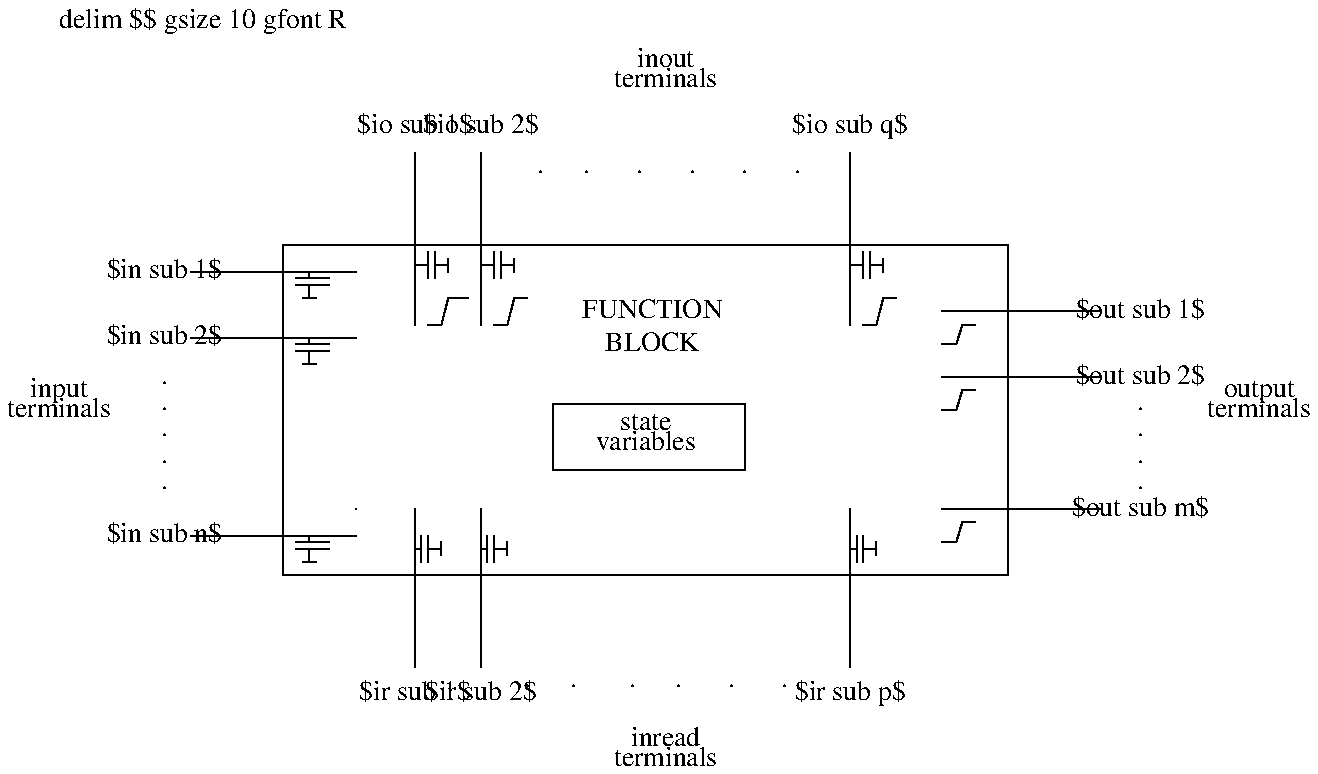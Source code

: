 ' \" @(#)mfig2.pic	 3.1	 03/22/88
.EQ
delim $$
gsize 10
gfont R
.EN
.PS 6.0i
scale = .1

line solid from (0.480000, 0.285000) to (0.480000, 0.292500)
line solid from (0.465000, 0.285000) to (0.480000, 0.285000)
line solid from (0.457500, 0.300000) to (0.457500, 0.270000)
line solid from (0.457500, 0.285000) to (0.457500, 0.300000)
line solid from (0.450000, 0.285000) to (0.457500, 0.285000)
line solid from (0.412500, 0.615000) to (0.412500, 0.600000)
line solid from (0.412500, 0.607500) to (0.412500, 0.615000)
line solid from (0.397500, 0.607500) to (0.412500, 0.607500)
line solid from (0.397500, 0.592500) to (0.397500, 0.607500)
line solid from (0.397500, 0.622500) to (0.397500, 0.592500)
line solid from (0.390000, 0.622500) to (0.390000, 0.592500)
line solid from (0.390000, 0.607500) to (0.390000, 0.622500)
line solid from (0.375000, 0.607500) to (0.390000, 0.607500)
line solid from (0.375000, 0.540000) to (0.375000, 0.585000)
line solid from (0.450000, 0.540000) to (0.450000, 0.577500)
line solid from (0.870000, 0.540000) to (0.870000, 0.577500)
line solid from (0.487500, 0.615000) to (0.487500, 0.600000)
line solid from (0.487500, 0.607500) to (0.487500, 0.615000)
line solid from (0.472500, 0.607500) to (0.487500, 0.607500)
line solid from (0.472500, 0.592500) to (0.472500, 0.607500)
line solid from (0.472500, 0.622500) to (0.472500, 0.592500)
line solid from (0.465000, 0.622500) to (0.465000, 0.592500)
line solid from (0.465000, 0.607500) to (0.465000, 0.622500)
line solid from (0.450000, 0.607500) to (0.465000, 0.607500)
line solid from (0.907500, 0.615000) to (0.907500, 0.600000)
line solid from (0.907500, 0.607500) to (0.907500, 0.615000)
line solid from (0.892500, 0.607500) to (0.907500, 0.607500)
line solid from (0.892500, 0.592500) to (0.892500, 0.607500)
line solid from (0.892500, 0.622500) to (0.892500, 0.592500)
line solid from (0.885000, 0.622500) to (0.885000, 0.592500)
line solid from (0.885000, 0.607500) to (0.885000, 0.622500)
line solid from (0.870000, 0.607500) to (0.885000, 0.607500)
"." at (1.200000, 0.360000)
"." at (1.200000, 0.390000)
"." at (1.200000, 0.420000)
"." at (1.200000, 0.450000)
line solid from (0.307500, 0.330000) to (0.307500, 0.330000)
line solid from (0.225000, 0.255000) to (0.750000, 0.255000)
line solid from (0.750000, 0.630000) to (0.225000, 0.630000)
line solid from (0.225000, 0.630000) to (0.225000, 0.255000)
line solid from (0.225000, 0.255000) to (0.225000, 0.255000)
line solid from (0.120000, 0.600000) to (0.120000, 0.600000)
line solid from (0.120000, 0.600000) to (0.277500, 0.600000)
line solid from (0.277500, 0.600000) to (0.255000, 0.600000)
line solid from (0.255000, 0.600000) to (0.255000, 0.592500)
line solid from (0.255000, 0.592500) to (0.240000, 0.592500)
line solid from (0.240000, 0.592500) to (0.277500, 0.592500)
line solid from (0.240000, 0.585000) to (0.277500, 0.585000)
line solid from (0.277500, 0.585000) to (0.277500, 0.585000)
line solid from (0.277500, 0.585000) to (0.255000, 0.585000)
line solid from (0.255000, 0.585000) to (0.255000, 0.570000)
line solid from (0.255000, 0.570000) to (0.247500, 0.570000)
line solid from (0.247500, 0.570000) to (0.262500, 0.570000)
line solid from (0.307500, 0.600000) to (0.262500, 0.600000)
line solid from (0.307500, 0.525000) to (0.262500, 0.525000)
line solid from (0.247500, 0.495000) to (0.262500, 0.495000)
line solid from (0.255000, 0.495000) to (0.247500, 0.495000)
line solid from (0.255000, 0.510000) to (0.255000, 0.495000)
line solid from (0.277500, 0.510000) to (0.255000, 0.510000)
line solid from (0.277500, 0.510000) to (0.277500, 0.510000)
line solid from (0.240000, 0.510000) to (0.277500, 0.510000)
line solid from (0.240000, 0.517500) to (0.277500, 0.517500)
line solid from (0.255000, 0.517500) to (0.240000, 0.517500)
line solid from (0.255000, 0.525000) to (0.255000, 0.517500)
line solid from (0.277500, 0.525000) to (0.255000, 0.525000)
line solid from (0.120000, 0.525000) to (0.277500, 0.525000)
line solid from (0.120000, 0.525000) to (0.120000, 0.525000)
line solid from (0.307500, 0.300000) to (0.262500, 0.300000)
line solid from (0.247500, 0.270000) to (0.262500, 0.270000)
line solid from (0.255000, 0.270000) to (0.247500, 0.270000)
line solid from (0.255000, 0.285000) to (0.255000, 0.270000)
line solid from (0.277500, 0.285000) to (0.255000, 0.285000)
line solid from (0.277500, 0.285000) to (0.277500, 0.285000)
line solid from (0.240000, 0.285000) to (0.277500, 0.285000)
line solid from (0.240000, 0.292500) to (0.277500, 0.292500)
line solid from (0.255000, 0.292500) to (0.240000, 0.292500)
line solid from (0.255000, 0.300000) to (0.255000, 0.292500)
line solid from (0.277500, 0.300000) to (0.255000, 0.300000)
line solid from (0.120000, 0.300000) to (0.277500, 0.300000)
line solid from (0.120000, 0.300000) to (0.120000, 0.300000)
"$in sub 1$" at (0.090000, 0.600000)
"$in sub 2$" at (0.090000, 0.525000)
"$in sub n$" at (0.090000, 0.300000)
"input" at (-0.030000, 0.465000)
"terminals" at (-0.030000, 0.442500)
"." at (0.090000, 0.480000)
"." at (0.090000, 0.450000)
"." at (0.090000, 0.420000)
"." at (0.090000, 0.390000)
"." at (0.090000, 0.390000)
"." at (0.090000, 0.360000)
line solid from (0.375000, 0.150000) to (0.375000, 0.330000)
line solid from (0.375000, 0.330000) to (0.375000, 0.285000)
line solid from (0.375000, 0.285000) to (0.382500, 0.285000)
line solid from (0.382500, 0.285000) to (0.382500, 0.300000)
line solid from (0.382500, 0.300000) to (0.382500, 0.270000)
line solid from (0.390000, 0.300000) to (0.390000, 0.270000)
line solid from (0.390000, 0.270000) to (0.390000, 0.285000)
line solid from (0.390000, 0.285000) to (0.405000, 0.285000)
line solid from (0.405000, 0.285000) to (0.405000, 0.277500)
line solid from (0.405000, 0.277500) to (0.405000, 0.292500)
line solid from (0.480000, 0.285000) to (0.480000, 0.277500)
line solid from (0.465000, 0.270000) to (0.465000, 0.285000)
line solid from (0.465000, 0.285000) to (0.465000, 0.300000)
line solid from (0.450000, 0.330000) to (0.450000, 0.285000)
line solid from (0.450000, 0.150000) to (0.450000, 0.330000)
line solid from (0.532500, 0.375000) to (0.750000, 0.375000)
line solid from (0.750000, 0.375000) to (0.750000, 0.450000)
line solid from (0.750000, 0.450000) to (0.532500, 0.450000)
line solid from (0.532500, 0.450000) to (0.532500, 0.375000)
line solid from (0.750000, 0.255000) to (0.900000, 0.255000)
line solid from (0.870000, 0.150000) to (0.870000, 0.330000)
line solid from (0.870000, 0.330000) to (0.870000, 0.285000)
line solid from (0.870000, 0.285000) to (0.877500, 0.285000)
line solid from (0.877500, 0.285000) to (0.877500, 0.300000)
line solid from (0.877500, 0.300000) to (0.877500, 0.270000)
line solid from (0.885000, 0.300000) to (0.885000, 0.270000)
line solid from (0.885000, 0.270000) to (0.885000, 0.285000)
line solid from (0.885000, 0.285000) to (0.900000, 0.285000)
line solid from (0.900000, 0.285000) to (0.900000, 0.277500)
line solid from (0.900000, 0.277500) to (0.900000, 0.292500)
line solid from (0.975000, 0.330000) to (1.050000, 0.330000)
line solid from (1.050000, 0.330000) to (1.050000, 0.255000)
line solid from (1.050000, 0.255000) to (0.892500, 0.255000)
line solid from (0.892500, 0.255000) to (1.050000, 0.255000)
line solid from (1.050000, 0.255000) to (1.050000, 0.540000)
"$ir sub 1$" at (0.375000, 0.120000)
"$ir sub 2$" at (0.450000, 0.120000)
"$ir sub p$" at (0.870000, 0.120000)
"inread" at (0.660000, 0.067500)
"terminals" at (0.660000, 0.045000)
"state" at (0.637500, 0.427500)
"variables" at (0.637500, 0.405000)
"." at (0.502500, 0.135000)
"." at (0.555000, 0.135000)
"." at (0.622500, 0.135000)
"." at (0.675000, 0.135000)
"." at (0.735000, 0.135000)
"." at (0.795000, 0.135000)
line solid from (0.750000, 0.630000) to (1.050000, 0.630000)
line solid from (1.050000, 0.630000) to (1.050000, 0.330000)
line solid from (1.050000, 0.330000) to (1.155000, 0.330000)
line solid from (0.975000, 0.292500) to (0.990000, 0.292500)
line solid from (0.990000, 0.292500) to (0.997500, 0.315000)
line solid from (0.997500, 0.315000) to (1.012500, 0.315000)
line solid from (0.997500, 0.465000) to (1.012500, 0.465000)
line solid from (0.990000, 0.442500) to (0.997500, 0.465000)
line solid from (0.975000, 0.442500) to (0.990000, 0.442500)
line solid from (1.050000, 0.480000) to (1.155000, 0.480000)
line solid from (0.975000, 0.480000) to (1.050000, 0.480000)
line solid from (0.997500, 0.540000) to (1.012500, 0.540000)
line solid from (0.990000, 0.517500) to (0.997500, 0.540000)
line solid from (0.975000, 0.517500) to (0.990000, 0.517500)
line solid from (1.050000, 0.555000) to (1.155000, 0.555000)
line solid from (0.975000, 0.555000) to (1.050000, 0.555000)
"$out sub 1$" at (1.200000, 0.555000)
"$out sub 2$" at (1.200000, 0.480000)
"$out sub m$" at (1.200000, 0.330000)
"output" at (1.335000, 0.465000)
"terminals" at (1.335000, 0.442500)
line solid from (0.870000, 0.570000) to (0.870000, 0.735000)
line solid from (0.885000, 0.540000) to (0.900000, 0.540000)
line solid from (0.900000, 0.540000) to (0.907500, 0.570000)
line solid from (0.907500, 0.570000) to (0.922500, 0.570000)
line solid from (0.487500, 0.570000) to (0.502500, 0.570000)
line solid from (0.480000, 0.540000) to (0.487500, 0.570000)
line solid from (0.465000, 0.540000) to (0.480000, 0.540000)
line solid from (0.450000, 0.570000) to (0.450000, 0.735000)
line solid from (0.412500, 0.570000) to (0.435000, 0.570000)
line solid from (0.405000, 0.540000) to (0.412500, 0.570000)
line solid from (0.390000, 0.540000) to (0.405000, 0.540000)
line solid from (0.375000, 0.570000) to (0.375000, 0.735000)
"$io sub 1$" at (0.375000, 0.765000)
"$io sub 2$" at (0.450000, 0.765000)
"$io sub q$" at (0.870000, 0.765000)
"inout" at (0.660000, 0.840000)
"terminals" at (0.660000, 0.817500)
"." at (0.517500, 0.720000)
"." at (0.570000, 0.720000)
"." at (0.630000, 0.720000)
"." at (0.690000, 0.720000)
"." at (0.750000, 0.720000)
"." at (0.810000, 0.720000)
"FUNCTION" at (0.645000, 0.555000)
"BLOCK" at (0.645000, 0.517500)
.PE
